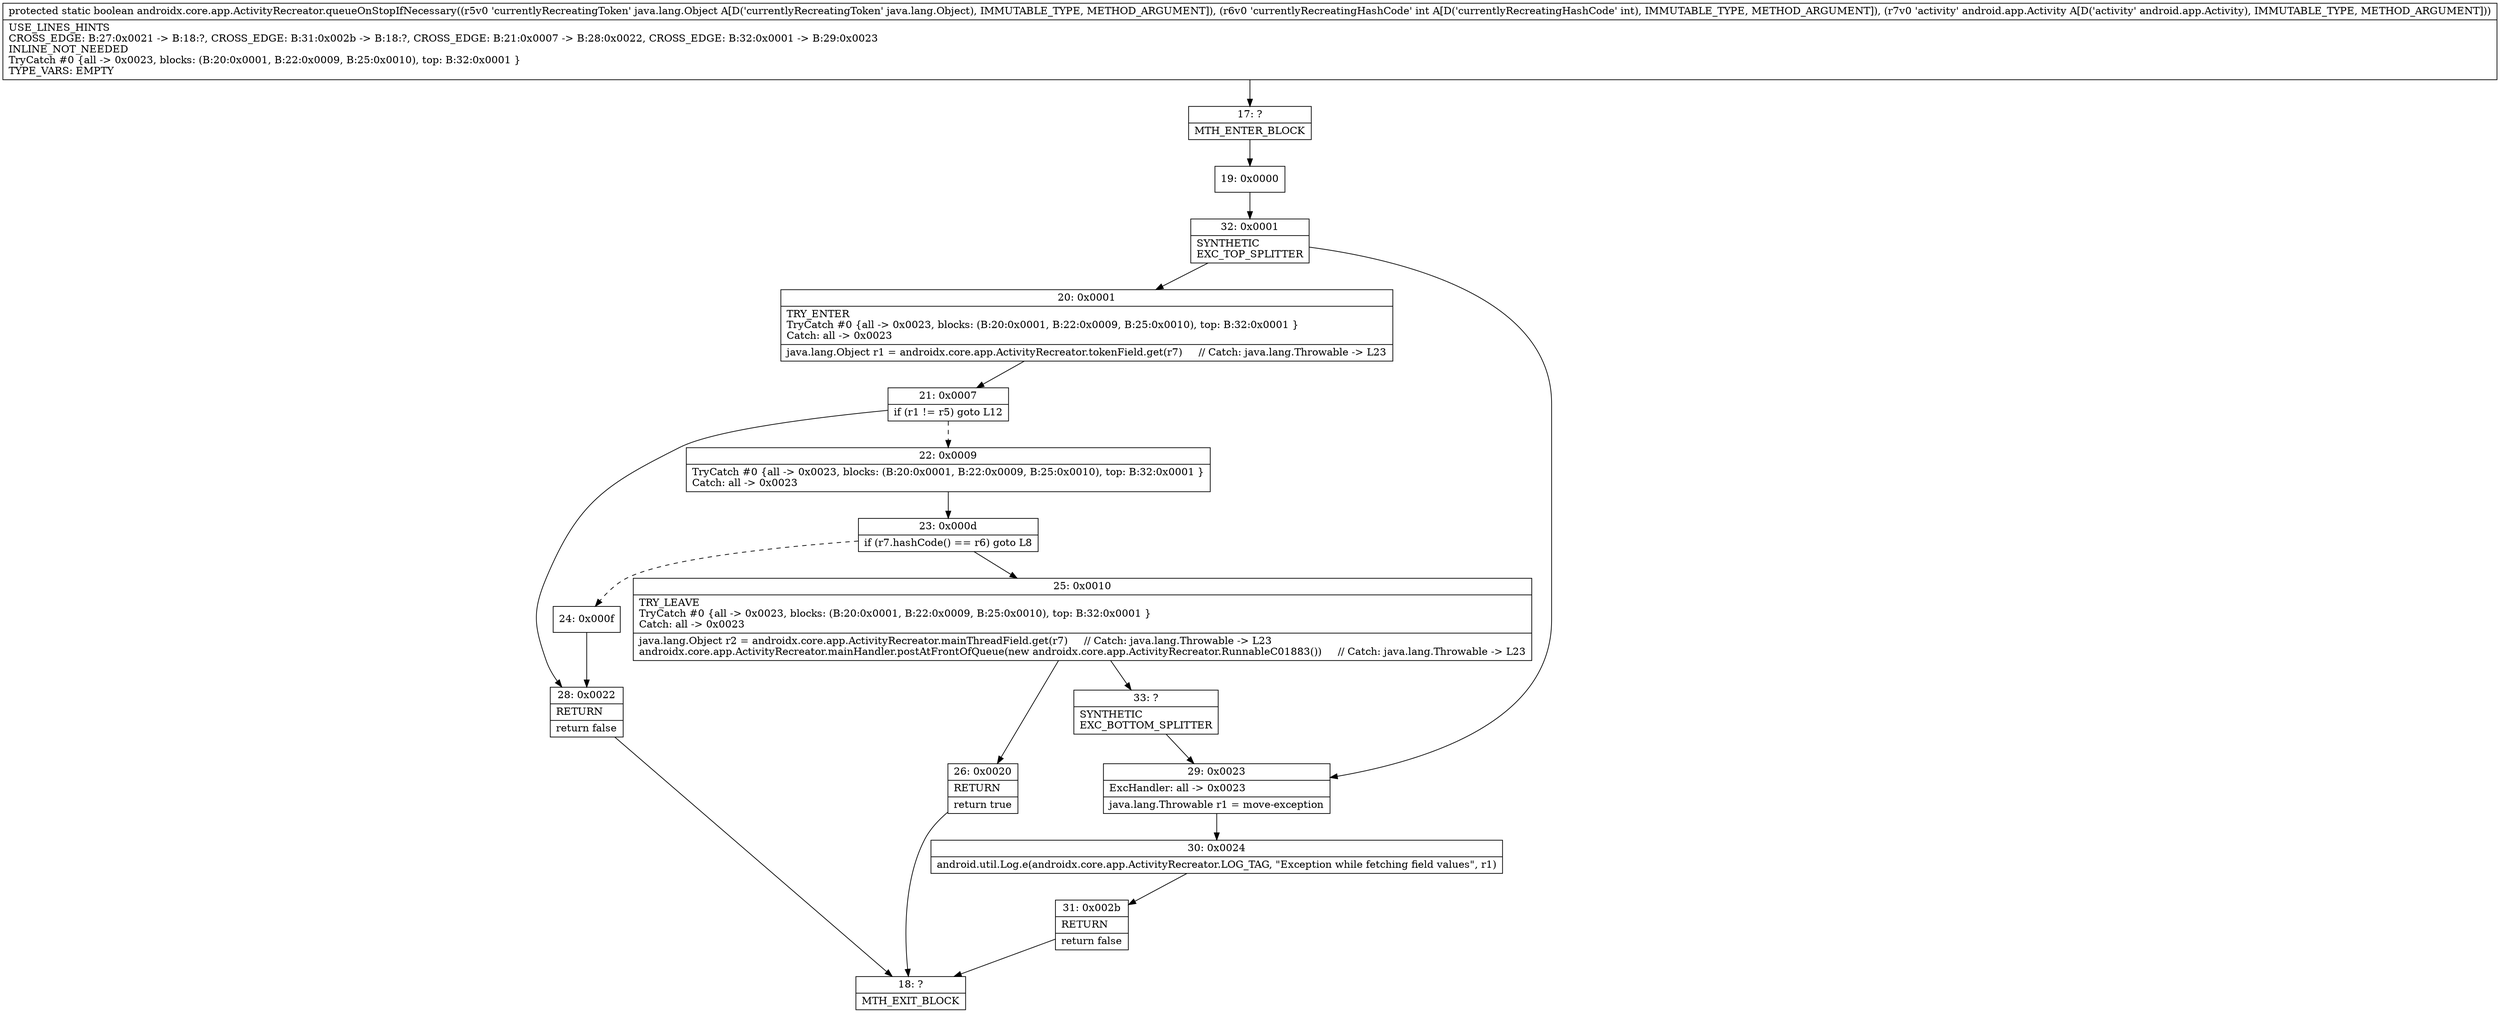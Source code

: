 digraph "CFG forandroidx.core.app.ActivityRecreator.queueOnStopIfNecessary(Ljava\/lang\/Object;ILandroid\/app\/Activity;)Z" {
Node_17 [shape=record,label="{17\:\ ?|MTH_ENTER_BLOCK\l}"];
Node_19 [shape=record,label="{19\:\ 0x0000}"];
Node_32 [shape=record,label="{32\:\ 0x0001|SYNTHETIC\lEXC_TOP_SPLITTER\l}"];
Node_20 [shape=record,label="{20\:\ 0x0001|TRY_ENTER\lTryCatch #0 \{all \-\> 0x0023, blocks: (B:20:0x0001, B:22:0x0009, B:25:0x0010), top: B:32:0x0001 \}\lCatch: all \-\> 0x0023\l|java.lang.Object r1 = androidx.core.app.ActivityRecreator.tokenField.get(r7)     \/\/ Catch: java.lang.Throwable \-\> L23\l}"];
Node_21 [shape=record,label="{21\:\ 0x0007|if (r1 != r5) goto L12\l}"];
Node_22 [shape=record,label="{22\:\ 0x0009|TryCatch #0 \{all \-\> 0x0023, blocks: (B:20:0x0001, B:22:0x0009, B:25:0x0010), top: B:32:0x0001 \}\lCatch: all \-\> 0x0023\l}"];
Node_23 [shape=record,label="{23\:\ 0x000d|if (r7.hashCode() == r6) goto L8\l}"];
Node_24 [shape=record,label="{24\:\ 0x000f}"];
Node_25 [shape=record,label="{25\:\ 0x0010|TRY_LEAVE\lTryCatch #0 \{all \-\> 0x0023, blocks: (B:20:0x0001, B:22:0x0009, B:25:0x0010), top: B:32:0x0001 \}\lCatch: all \-\> 0x0023\l|java.lang.Object r2 = androidx.core.app.ActivityRecreator.mainThreadField.get(r7)     \/\/ Catch: java.lang.Throwable \-\> L23\landroidx.core.app.ActivityRecreator.mainHandler.postAtFrontOfQueue(new androidx.core.app.ActivityRecreator.RunnableC01883())     \/\/ Catch: java.lang.Throwable \-\> L23\l}"];
Node_26 [shape=record,label="{26\:\ 0x0020|RETURN\l|return true\l}"];
Node_18 [shape=record,label="{18\:\ ?|MTH_EXIT_BLOCK\l}"];
Node_33 [shape=record,label="{33\:\ ?|SYNTHETIC\lEXC_BOTTOM_SPLITTER\l}"];
Node_28 [shape=record,label="{28\:\ 0x0022|RETURN\l|return false\l}"];
Node_29 [shape=record,label="{29\:\ 0x0023|ExcHandler: all \-\> 0x0023\l|java.lang.Throwable r1 = move\-exception\l}"];
Node_30 [shape=record,label="{30\:\ 0x0024|android.util.Log.e(androidx.core.app.ActivityRecreator.LOG_TAG, \"Exception while fetching field values\", r1)\l}"];
Node_31 [shape=record,label="{31\:\ 0x002b|RETURN\l|return false\l}"];
MethodNode[shape=record,label="{protected static boolean androidx.core.app.ActivityRecreator.queueOnStopIfNecessary((r5v0 'currentlyRecreatingToken' java.lang.Object A[D('currentlyRecreatingToken' java.lang.Object), IMMUTABLE_TYPE, METHOD_ARGUMENT]), (r6v0 'currentlyRecreatingHashCode' int A[D('currentlyRecreatingHashCode' int), IMMUTABLE_TYPE, METHOD_ARGUMENT]), (r7v0 'activity' android.app.Activity A[D('activity' android.app.Activity), IMMUTABLE_TYPE, METHOD_ARGUMENT]))  | USE_LINES_HINTS\lCROSS_EDGE: B:27:0x0021 \-\> B:18:?, CROSS_EDGE: B:31:0x002b \-\> B:18:?, CROSS_EDGE: B:21:0x0007 \-\> B:28:0x0022, CROSS_EDGE: B:32:0x0001 \-\> B:29:0x0023\lINLINE_NOT_NEEDED\lTryCatch #0 \{all \-\> 0x0023, blocks: (B:20:0x0001, B:22:0x0009, B:25:0x0010), top: B:32:0x0001 \}\lTYPE_VARS: EMPTY\l}"];
MethodNode -> Node_17;Node_17 -> Node_19;
Node_19 -> Node_32;
Node_32 -> Node_20;
Node_32 -> Node_29;
Node_20 -> Node_21;
Node_21 -> Node_22[style=dashed];
Node_21 -> Node_28;
Node_22 -> Node_23;
Node_23 -> Node_24[style=dashed];
Node_23 -> Node_25;
Node_24 -> Node_28;
Node_25 -> Node_26;
Node_25 -> Node_33;
Node_26 -> Node_18;
Node_33 -> Node_29;
Node_28 -> Node_18;
Node_29 -> Node_30;
Node_30 -> Node_31;
Node_31 -> Node_18;
}

